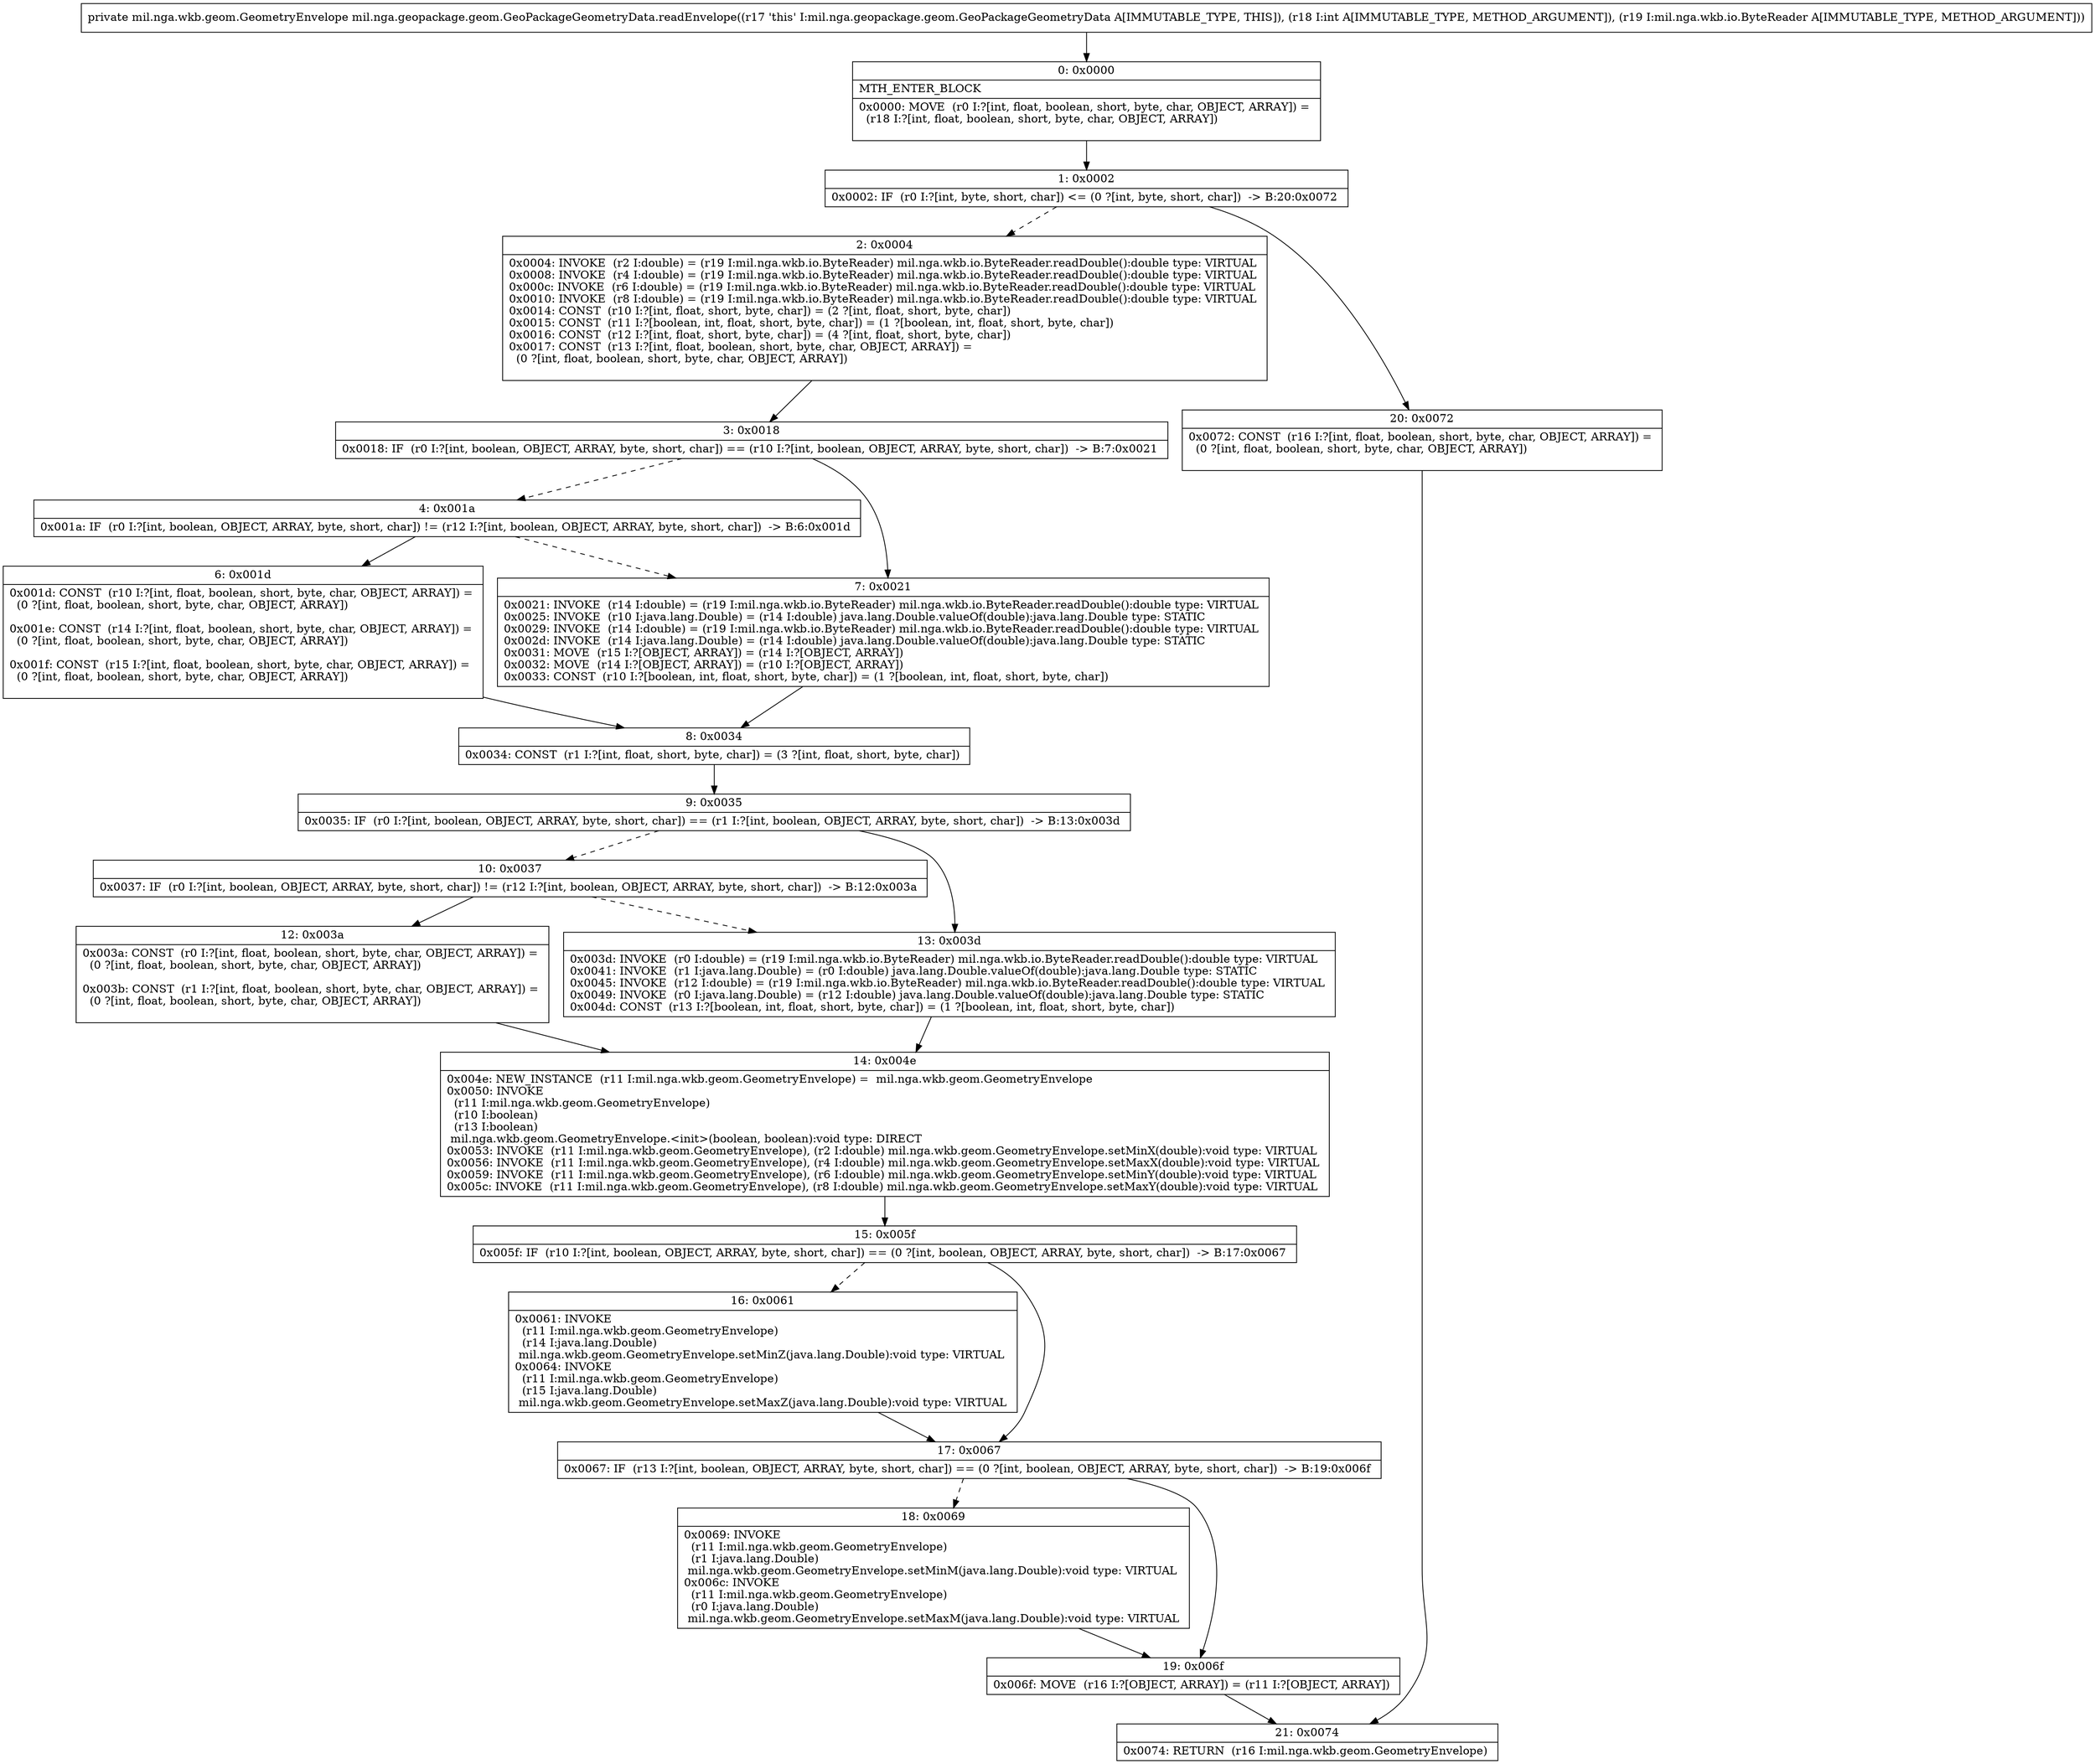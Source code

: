 digraph "CFG formil.nga.geopackage.geom.GeoPackageGeometryData.readEnvelope(ILmil\/nga\/wkb\/io\/ByteReader;)Lmil\/nga\/wkb\/geom\/GeometryEnvelope;" {
Node_0 [shape=record,label="{0\:\ 0x0000|MTH_ENTER_BLOCK\l|0x0000: MOVE  (r0 I:?[int, float, boolean, short, byte, char, OBJECT, ARRAY]) = \l  (r18 I:?[int, float, boolean, short, byte, char, OBJECT, ARRAY])\l \l}"];
Node_1 [shape=record,label="{1\:\ 0x0002|0x0002: IF  (r0 I:?[int, byte, short, char]) \<= (0 ?[int, byte, short, char])  \-\> B:20:0x0072 \l}"];
Node_2 [shape=record,label="{2\:\ 0x0004|0x0004: INVOKE  (r2 I:double) = (r19 I:mil.nga.wkb.io.ByteReader) mil.nga.wkb.io.ByteReader.readDouble():double type: VIRTUAL \l0x0008: INVOKE  (r4 I:double) = (r19 I:mil.nga.wkb.io.ByteReader) mil.nga.wkb.io.ByteReader.readDouble():double type: VIRTUAL \l0x000c: INVOKE  (r6 I:double) = (r19 I:mil.nga.wkb.io.ByteReader) mil.nga.wkb.io.ByteReader.readDouble():double type: VIRTUAL \l0x0010: INVOKE  (r8 I:double) = (r19 I:mil.nga.wkb.io.ByteReader) mil.nga.wkb.io.ByteReader.readDouble():double type: VIRTUAL \l0x0014: CONST  (r10 I:?[int, float, short, byte, char]) = (2 ?[int, float, short, byte, char]) \l0x0015: CONST  (r11 I:?[boolean, int, float, short, byte, char]) = (1 ?[boolean, int, float, short, byte, char]) \l0x0016: CONST  (r12 I:?[int, float, short, byte, char]) = (4 ?[int, float, short, byte, char]) \l0x0017: CONST  (r13 I:?[int, float, boolean, short, byte, char, OBJECT, ARRAY]) = \l  (0 ?[int, float, boolean, short, byte, char, OBJECT, ARRAY])\l \l}"];
Node_3 [shape=record,label="{3\:\ 0x0018|0x0018: IF  (r0 I:?[int, boolean, OBJECT, ARRAY, byte, short, char]) == (r10 I:?[int, boolean, OBJECT, ARRAY, byte, short, char])  \-\> B:7:0x0021 \l}"];
Node_4 [shape=record,label="{4\:\ 0x001a|0x001a: IF  (r0 I:?[int, boolean, OBJECT, ARRAY, byte, short, char]) != (r12 I:?[int, boolean, OBJECT, ARRAY, byte, short, char])  \-\> B:6:0x001d \l}"];
Node_6 [shape=record,label="{6\:\ 0x001d|0x001d: CONST  (r10 I:?[int, float, boolean, short, byte, char, OBJECT, ARRAY]) = \l  (0 ?[int, float, boolean, short, byte, char, OBJECT, ARRAY])\l \l0x001e: CONST  (r14 I:?[int, float, boolean, short, byte, char, OBJECT, ARRAY]) = \l  (0 ?[int, float, boolean, short, byte, char, OBJECT, ARRAY])\l \l0x001f: CONST  (r15 I:?[int, float, boolean, short, byte, char, OBJECT, ARRAY]) = \l  (0 ?[int, float, boolean, short, byte, char, OBJECT, ARRAY])\l \l}"];
Node_7 [shape=record,label="{7\:\ 0x0021|0x0021: INVOKE  (r14 I:double) = (r19 I:mil.nga.wkb.io.ByteReader) mil.nga.wkb.io.ByteReader.readDouble():double type: VIRTUAL \l0x0025: INVOKE  (r10 I:java.lang.Double) = (r14 I:double) java.lang.Double.valueOf(double):java.lang.Double type: STATIC \l0x0029: INVOKE  (r14 I:double) = (r19 I:mil.nga.wkb.io.ByteReader) mil.nga.wkb.io.ByteReader.readDouble():double type: VIRTUAL \l0x002d: INVOKE  (r14 I:java.lang.Double) = (r14 I:double) java.lang.Double.valueOf(double):java.lang.Double type: STATIC \l0x0031: MOVE  (r15 I:?[OBJECT, ARRAY]) = (r14 I:?[OBJECT, ARRAY]) \l0x0032: MOVE  (r14 I:?[OBJECT, ARRAY]) = (r10 I:?[OBJECT, ARRAY]) \l0x0033: CONST  (r10 I:?[boolean, int, float, short, byte, char]) = (1 ?[boolean, int, float, short, byte, char]) \l}"];
Node_8 [shape=record,label="{8\:\ 0x0034|0x0034: CONST  (r1 I:?[int, float, short, byte, char]) = (3 ?[int, float, short, byte, char]) \l}"];
Node_9 [shape=record,label="{9\:\ 0x0035|0x0035: IF  (r0 I:?[int, boolean, OBJECT, ARRAY, byte, short, char]) == (r1 I:?[int, boolean, OBJECT, ARRAY, byte, short, char])  \-\> B:13:0x003d \l}"];
Node_10 [shape=record,label="{10\:\ 0x0037|0x0037: IF  (r0 I:?[int, boolean, OBJECT, ARRAY, byte, short, char]) != (r12 I:?[int, boolean, OBJECT, ARRAY, byte, short, char])  \-\> B:12:0x003a \l}"];
Node_12 [shape=record,label="{12\:\ 0x003a|0x003a: CONST  (r0 I:?[int, float, boolean, short, byte, char, OBJECT, ARRAY]) = \l  (0 ?[int, float, boolean, short, byte, char, OBJECT, ARRAY])\l \l0x003b: CONST  (r1 I:?[int, float, boolean, short, byte, char, OBJECT, ARRAY]) = \l  (0 ?[int, float, boolean, short, byte, char, OBJECT, ARRAY])\l \l}"];
Node_13 [shape=record,label="{13\:\ 0x003d|0x003d: INVOKE  (r0 I:double) = (r19 I:mil.nga.wkb.io.ByteReader) mil.nga.wkb.io.ByteReader.readDouble():double type: VIRTUAL \l0x0041: INVOKE  (r1 I:java.lang.Double) = (r0 I:double) java.lang.Double.valueOf(double):java.lang.Double type: STATIC \l0x0045: INVOKE  (r12 I:double) = (r19 I:mil.nga.wkb.io.ByteReader) mil.nga.wkb.io.ByteReader.readDouble():double type: VIRTUAL \l0x0049: INVOKE  (r0 I:java.lang.Double) = (r12 I:double) java.lang.Double.valueOf(double):java.lang.Double type: STATIC \l0x004d: CONST  (r13 I:?[boolean, int, float, short, byte, char]) = (1 ?[boolean, int, float, short, byte, char]) \l}"];
Node_14 [shape=record,label="{14\:\ 0x004e|0x004e: NEW_INSTANCE  (r11 I:mil.nga.wkb.geom.GeometryEnvelope) =  mil.nga.wkb.geom.GeometryEnvelope \l0x0050: INVOKE  \l  (r11 I:mil.nga.wkb.geom.GeometryEnvelope)\l  (r10 I:boolean)\l  (r13 I:boolean)\l mil.nga.wkb.geom.GeometryEnvelope.\<init\>(boolean, boolean):void type: DIRECT \l0x0053: INVOKE  (r11 I:mil.nga.wkb.geom.GeometryEnvelope), (r2 I:double) mil.nga.wkb.geom.GeometryEnvelope.setMinX(double):void type: VIRTUAL \l0x0056: INVOKE  (r11 I:mil.nga.wkb.geom.GeometryEnvelope), (r4 I:double) mil.nga.wkb.geom.GeometryEnvelope.setMaxX(double):void type: VIRTUAL \l0x0059: INVOKE  (r11 I:mil.nga.wkb.geom.GeometryEnvelope), (r6 I:double) mil.nga.wkb.geom.GeometryEnvelope.setMinY(double):void type: VIRTUAL \l0x005c: INVOKE  (r11 I:mil.nga.wkb.geom.GeometryEnvelope), (r8 I:double) mil.nga.wkb.geom.GeometryEnvelope.setMaxY(double):void type: VIRTUAL \l}"];
Node_15 [shape=record,label="{15\:\ 0x005f|0x005f: IF  (r10 I:?[int, boolean, OBJECT, ARRAY, byte, short, char]) == (0 ?[int, boolean, OBJECT, ARRAY, byte, short, char])  \-\> B:17:0x0067 \l}"];
Node_16 [shape=record,label="{16\:\ 0x0061|0x0061: INVOKE  \l  (r11 I:mil.nga.wkb.geom.GeometryEnvelope)\l  (r14 I:java.lang.Double)\l mil.nga.wkb.geom.GeometryEnvelope.setMinZ(java.lang.Double):void type: VIRTUAL \l0x0064: INVOKE  \l  (r11 I:mil.nga.wkb.geom.GeometryEnvelope)\l  (r15 I:java.lang.Double)\l mil.nga.wkb.geom.GeometryEnvelope.setMaxZ(java.lang.Double):void type: VIRTUAL \l}"];
Node_17 [shape=record,label="{17\:\ 0x0067|0x0067: IF  (r13 I:?[int, boolean, OBJECT, ARRAY, byte, short, char]) == (0 ?[int, boolean, OBJECT, ARRAY, byte, short, char])  \-\> B:19:0x006f \l}"];
Node_18 [shape=record,label="{18\:\ 0x0069|0x0069: INVOKE  \l  (r11 I:mil.nga.wkb.geom.GeometryEnvelope)\l  (r1 I:java.lang.Double)\l mil.nga.wkb.geom.GeometryEnvelope.setMinM(java.lang.Double):void type: VIRTUAL \l0x006c: INVOKE  \l  (r11 I:mil.nga.wkb.geom.GeometryEnvelope)\l  (r0 I:java.lang.Double)\l mil.nga.wkb.geom.GeometryEnvelope.setMaxM(java.lang.Double):void type: VIRTUAL \l}"];
Node_19 [shape=record,label="{19\:\ 0x006f|0x006f: MOVE  (r16 I:?[OBJECT, ARRAY]) = (r11 I:?[OBJECT, ARRAY]) \l}"];
Node_20 [shape=record,label="{20\:\ 0x0072|0x0072: CONST  (r16 I:?[int, float, boolean, short, byte, char, OBJECT, ARRAY]) = \l  (0 ?[int, float, boolean, short, byte, char, OBJECT, ARRAY])\l \l}"];
Node_21 [shape=record,label="{21\:\ 0x0074|0x0074: RETURN  (r16 I:mil.nga.wkb.geom.GeometryEnvelope) \l}"];
MethodNode[shape=record,label="{private mil.nga.wkb.geom.GeometryEnvelope mil.nga.geopackage.geom.GeoPackageGeometryData.readEnvelope((r17 'this' I:mil.nga.geopackage.geom.GeoPackageGeometryData A[IMMUTABLE_TYPE, THIS]), (r18 I:int A[IMMUTABLE_TYPE, METHOD_ARGUMENT]), (r19 I:mil.nga.wkb.io.ByteReader A[IMMUTABLE_TYPE, METHOD_ARGUMENT])) }"];
MethodNode -> Node_0;
Node_0 -> Node_1;
Node_1 -> Node_2[style=dashed];
Node_1 -> Node_20;
Node_2 -> Node_3;
Node_3 -> Node_4[style=dashed];
Node_3 -> Node_7;
Node_4 -> Node_6;
Node_4 -> Node_7[style=dashed];
Node_6 -> Node_8;
Node_7 -> Node_8;
Node_8 -> Node_9;
Node_9 -> Node_10[style=dashed];
Node_9 -> Node_13;
Node_10 -> Node_12;
Node_10 -> Node_13[style=dashed];
Node_12 -> Node_14;
Node_13 -> Node_14;
Node_14 -> Node_15;
Node_15 -> Node_16[style=dashed];
Node_15 -> Node_17;
Node_16 -> Node_17;
Node_17 -> Node_18[style=dashed];
Node_17 -> Node_19;
Node_18 -> Node_19;
Node_19 -> Node_21;
Node_20 -> Node_21;
}

